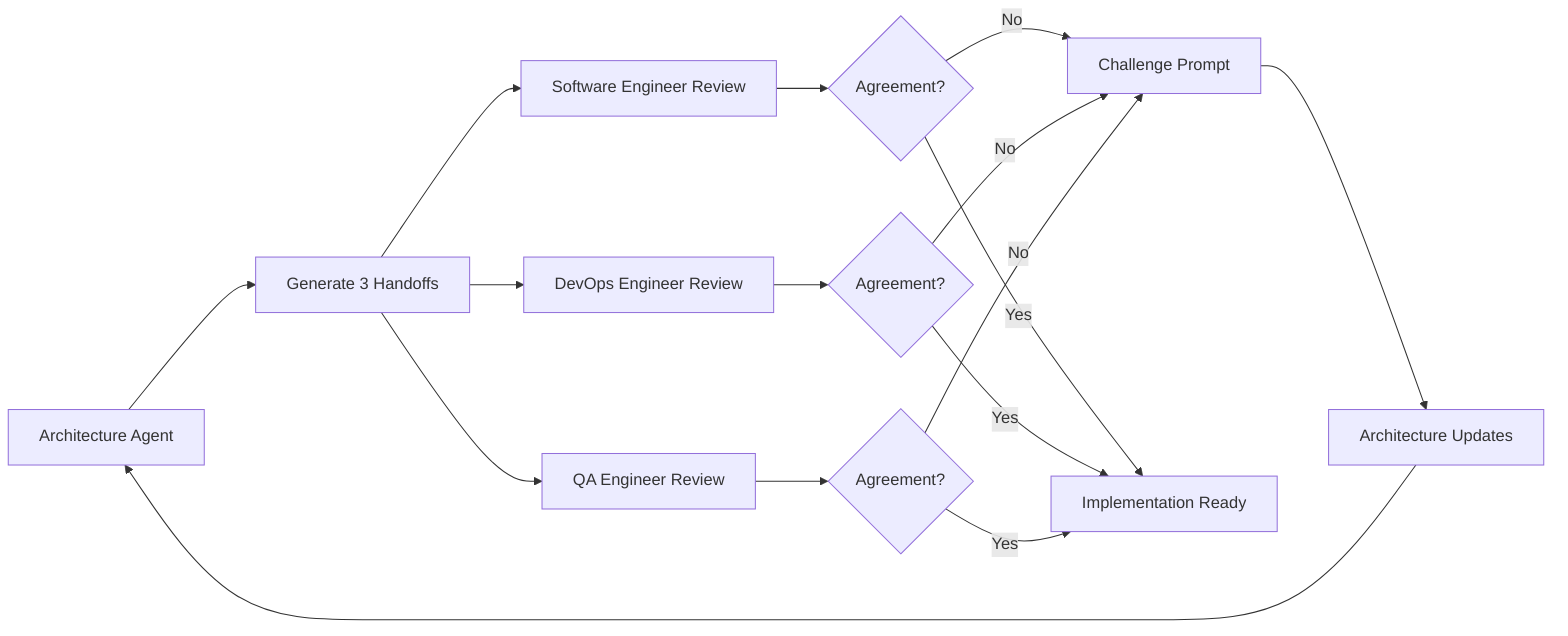 graph LR
    A[Architecture Agent] --> B[Generate 3 Handoffs]
    B --> C[Software Engineer Review]
    B --> D[DevOps Engineer Review]
    B --> E[QA Engineer Review]
    C --> F{Agreement?}
    D --> G{Agreement?}
    E --> H{Agreement?}
    F -->|No| I[Challenge Prompt]
    G -->|No| I
    H -->|No| I
    I --> J[Architecture Updates]
    J --> A
    F -->|Yes| K[Implementation Ready]
    G -->|Yes| K
    H -->|Yes| K